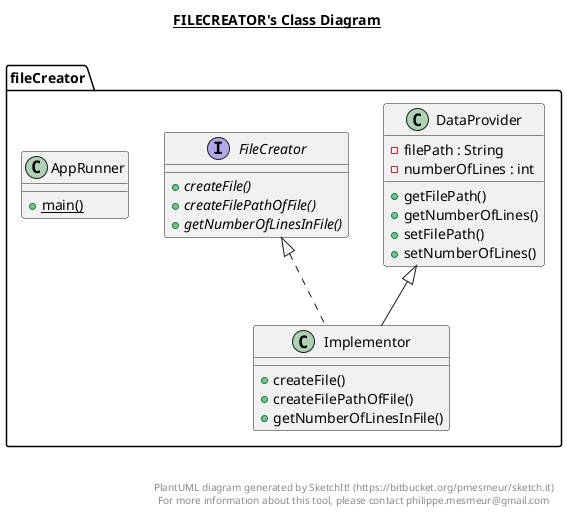 @startuml

title __FILECREATOR's Class Diagram__\n

  namespace fileCreator {
    class fileCreator.AppRunner {
        {static} + main()
    }
  }
  

  namespace fileCreator {
    class fileCreator.DataProvider {
        - filePath : String
        - numberOfLines : int
        + getFilePath()
        + getNumberOfLines()
        + setFilePath()
        + setNumberOfLines()
    }
  }
  

  namespace fileCreator {
    interface fileCreator.FileCreator {
        {abstract} + createFile()
        {abstract} + createFilePathOfFile()
        {abstract} + getNumberOfLinesInFile()
    }
  }
  

  namespace fileCreator {
    class fileCreator.Implementor {
        + createFile()
        + createFilePathOfFile()
        + getNumberOfLinesInFile()
    }
  }
  

  fileCreator.Implementor .up.|> fileCreator.FileCreator
  fileCreator.Implementor -up-|> fileCreator.DataProvider


right footer


PlantUML diagram generated by SketchIt! (https://bitbucket.org/pmesmeur/sketch.it)
For more information about this tool, please contact philippe.mesmeur@gmail.com
endfooter

@enduml
